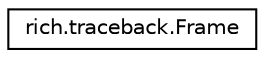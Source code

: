 digraph "Graphical Class Hierarchy"
{
 // LATEX_PDF_SIZE
  edge [fontname="Helvetica",fontsize="10",labelfontname="Helvetica",labelfontsize="10"];
  node [fontname="Helvetica",fontsize="10",shape=record];
  rankdir="LR";
  Node0 [label="rich.traceback.Frame",height=0.2,width=0.4,color="black", fillcolor="white", style="filled",URL="$classrich_1_1traceback_1_1Frame.html",tooltip=" "];
}
